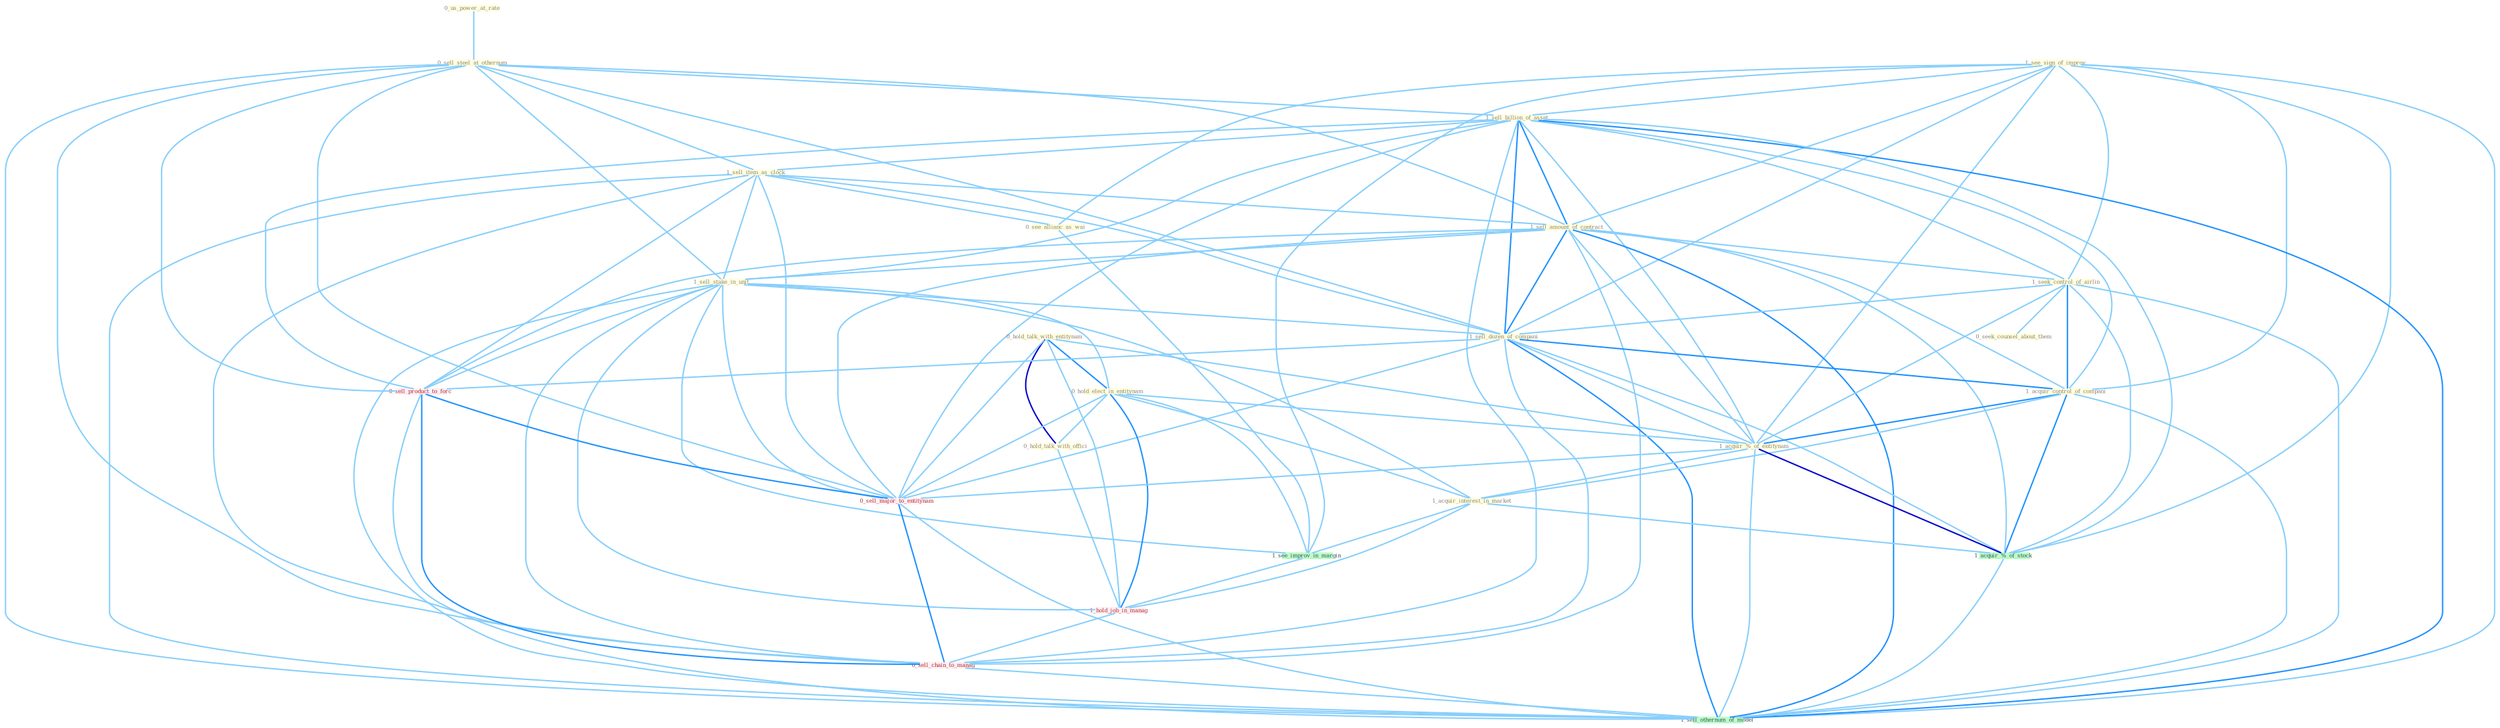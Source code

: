 Graph G{ 
    node
    [shape=polygon,style=filled,width=.5,height=.06,color="#BDFCC9",fixedsize=true,fontsize=4,
    fontcolor="#2f4f4f"];
    {node
    [color="#ffffe0", fontcolor="#8b7d6b"] "0_us_power_at_rate " "0_sell_steel_at_othernum " "1_see_sign_of_improv " "1_sell_billion_of_asset " "1_sell_item_as_clock " "0_hold_talk_with_entitynam " "1_sell_amount_of_contract " "1_sell_stake_in_unit " "1_seek_control_of_airlin " "1_sell_dozen_of_compani " "0_hold_elect_in_entitynam " "1_acquir_control_of_compani " "1_acquir_%_of_entitynam " "0_see_allianc_as_wai " "0_hold_talk_with_offici " "0_seek_counsel_about_them " "1_acquir_interest_in_market "}
{node [color="#fff0f5", fontcolor="#b22222"] "1_hold_job_in_manag " "0_sell_product_to_forc " "0_sell_major_to_entitynam " "0_sell_chain_to_manag "}
edge [color="#B0E2FF"];

	"0_us_power_at_rate " -- "0_sell_steel_at_othernum " [w="1", color="#87cefa" ];
	"0_sell_steel_at_othernum " -- "1_sell_billion_of_asset " [w="1", color="#87cefa" ];
	"0_sell_steel_at_othernum " -- "1_sell_item_as_clock " [w="1", color="#87cefa" ];
	"0_sell_steel_at_othernum " -- "1_sell_amount_of_contract " [w="1", color="#87cefa" ];
	"0_sell_steel_at_othernum " -- "1_sell_stake_in_unit " [w="1", color="#87cefa" ];
	"0_sell_steel_at_othernum " -- "1_sell_dozen_of_compani " [w="1", color="#87cefa" ];
	"0_sell_steel_at_othernum " -- "0_sell_product_to_forc " [w="1", color="#87cefa" ];
	"0_sell_steel_at_othernum " -- "0_sell_major_to_entitynam " [w="1", color="#87cefa" ];
	"0_sell_steel_at_othernum " -- "0_sell_chain_to_manag " [w="1", color="#87cefa" ];
	"0_sell_steel_at_othernum " -- "1_sell_othernum_of_model " [w="1", color="#87cefa" ];
	"1_see_sign_of_improv " -- "1_sell_billion_of_asset " [w="1", color="#87cefa" ];
	"1_see_sign_of_improv " -- "1_sell_amount_of_contract " [w="1", color="#87cefa" ];
	"1_see_sign_of_improv " -- "1_seek_control_of_airlin " [w="1", color="#87cefa" ];
	"1_see_sign_of_improv " -- "1_sell_dozen_of_compani " [w="1", color="#87cefa" ];
	"1_see_sign_of_improv " -- "1_acquir_control_of_compani " [w="1", color="#87cefa" ];
	"1_see_sign_of_improv " -- "1_acquir_%_of_entitynam " [w="1", color="#87cefa" ];
	"1_see_sign_of_improv " -- "0_see_allianc_as_wai " [w="1", color="#87cefa" ];
	"1_see_sign_of_improv " -- "1_see_improv_in_margin " [w="1", color="#87cefa" ];
	"1_see_sign_of_improv " -- "1_acquir_%_of_stock " [w="1", color="#87cefa" ];
	"1_see_sign_of_improv " -- "1_sell_othernum_of_model " [w="1", color="#87cefa" ];
	"1_sell_billion_of_asset " -- "1_sell_item_as_clock " [w="1", color="#87cefa" ];
	"1_sell_billion_of_asset " -- "1_sell_amount_of_contract " [w="2", color="#1e90ff" , len=0.8];
	"1_sell_billion_of_asset " -- "1_sell_stake_in_unit " [w="1", color="#87cefa" ];
	"1_sell_billion_of_asset " -- "1_seek_control_of_airlin " [w="1", color="#87cefa" ];
	"1_sell_billion_of_asset " -- "1_sell_dozen_of_compani " [w="2", color="#1e90ff" , len=0.8];
	"1_sell_billion_of_asset " -- "1_acquir_control_of_compani " [w="1", color="#87cefa" ];
	"1_sell_billion_of_asset " -- "1_acquir_%_of_entitynam " [w="1", color="#87cefa" ];
	"1_sell_billion_of_asset " -- "1_acquir_%_of_stock " [w="1", color="#87cefa" ];
	"1_sell_billion_of_asset " -- "0_sell_product_to_forc " [w="1", color="#87cefa" ];
	"1_sell_billion_of_asset " -- "0_sell_major_to_entitynam " [w="1", color="#87cefa" ];
	"1_sell_billion_of_asset " -- "0_sell_chain_to_manag " [w="1", color="#87cefa" ];
	"1_sell_billion_of_asset " -- "1_sell_othernum_of_model " [w="2", color="#1e90ff" , len=0.8];
	"1_sell_item_as_clock " -- "1_sell_amount_of_contract " [w="1", color="#87cefa" ];
	"1_sell_item_as_clock " -- "1_sell_stake_in_unit " [w="1", color="#87cefa" ];
	"1_sell_item_as_clock " -- "1_sell_dozen_of_compani " [w="1", color="#87cefa" ];
	"1_sell_item_as_clock " -- "0_see_allianc_as_wai " [w="1", color="#87cefa" ];
	"1_sell_item_as_clock " -- "0_sell_product_to_forc " [w="1", color="#87cefa" ];
	"1_sell_item_as_clock " -- "0_sell_major_to_entitynam " [w="1", color="#87cefa" ];
	"1_sell_item_as_clock " -- "0_sell_chain_to_manag " [w="1", color="#87cefa" ];
	"1_sell_item_as_clock " -- "1_sell_othernum_of_model " [w="1", color="#87cefa" ];
	"0_hold_talk_with_entitynam " -- "0_hold_elect_in_entitynam " [w="2", color="#1e90ff" , len=0.8];
	"0_hold_talk_with_entitynam " -- "1_acquir_%_of_entitynam " [w="1", color="#87cefa" ];
	"0_hold_talk_with_entitynam " -- "0_hold_talk_with_offici " [w="3", color="#0000cd" , len=0.6];
	"0_hold_talk_with_entitynam " -- "1_hold_job_in_manag " [w="1", color="#87cefa" ];
	"0_hold_talk_with_entitynam " -- "0_sell_major_to_entitynam " [w="1", color="#87cefa" ];
	"1_sell_amount_of_contract " -- "1_sell_stake_in_unit " [w="1", color="#87cefa" ];
	"1_sell_amount_of_contract " -- "1_seek_control_of_airlin " [w="1", color="#87cefa" ];
	"1_sell_amount_of_contract " -- "1_sell_dozen_of_compani " [w="2", color="#1e90ff" , len=0.8];
	"1_sell_amount_of_contract " -- "1_acquir_control_of_compani " [w="1", color="#87cefa" ];
	"1_sell_amount_of_contract " -- "1_acquir_%_of_entitynam " [w="1", color="#87cefa" ];
	"1_sell_amount_of_contract " -- "1_acquir_%_of_stock " [w="1", color="#87cefa" ];
	"1_sell_amount_of_contract " -- "0_sell_product_to_forc " [w="1", color="#87cefa" ];
	"1_sell_amount_of_contract " -- "0_sell_major_to_entitynam " [w="1", color="#87cefa" ];
	"1_sell_amount_of_contract " -- "0_sell_chain_to_manag " [w="1", color="#87cefa" ];
	"1_sell_amount_of_contract " -- "1_sell_othernum_of_model " [w="2", color="#1e90ff" , len=0.8];
	"1_sell_stake_in_unit " -- "1_sell_dozen_of_compani " [w="1", color="#87cefa" ];
	"1_sell_stake_in_unit " -- "0_hold_elect_in_entitynam " [w="1", color="#87cefa" ];
	"1_sell_stake_in_unit " -- "1_acquir_interest_in_market " [w="1", color="#87cefa" ];
	"1_sell_stake_in_unit " -- "1_see_improv_in_margin " [w="1", color="#87cefa" ];
	"1_sell_stake_in_unit " -- "1_hold_job_in_manag " [w="1", color="#87cefa" ];
	"1_sell_stake_in_unit " -- "0_sell_product_to_forc " [w="1", color="#87cefa" ];
	"1_sell_stake_in_unit " -- "0_sell_major_to_entitynam " [w="1", color="#87cefa" ];
	"1_sell_stake_in_unit " -- "0_sell_chain_to_manag " [w="1", color="#87cefa" ];
	"1_sell_stake_in_unit " -- "1_sell_othernum_of_model " [w="1", color="#87cefa" ];
	"1_seek_control_of_airlin " -- "1_sell_dozen_of_compani " [w="1", color="#87cefa" ];
	"1_seek_control_of_airlin " -- "1_acquir_control_of_compani " [w="2", color="#1e90ff" , len=0.8];
	"1_seek_control_of_airlin " -- "1_acquir_%_of_entitynam " [w="1", color="#87cefa" ];
	"1_seek_control_of_airlin " -- "0_seek_counsel_about_them " [w="1", color="#87cefa" ];
	"1_seek_control_of_airlin " -- "1_acquir_%_of_stock " [w="1", color="#87cefa" ];
	"1_seek_control_of_airlin " -- "1_sell_othernum_of_model " [w="1", color="#87cefa" ];
	"1_sell_dozen_of_compani " -- "1_acquir_control_of_compani " [w="2", color="#1e90ff" , len=0.8];
	"1_sell_dozen_of_compani " -- "1_acquir_%_of_entitynam " [w="1", color="#87cefa" ];
	"1_sell_dozen_of_compani " -- "1_acquir_%_of_stock " [w="1", color="#87cefa" ];
	"1_sell_dozen_of_compani " -- "0_sell_product_to_forc " [w="1", color="#87cefa" ];
	"1_sell_dozen_of_compani " -- "0_sell_major_to_entitynam " [w="1", color="#87cefa" ];
	"1_sell_dozen_of_compani " -- "0_sell_chain_to_manag " [w="1", color="#87cefa" ];
	"1_sell_dozen_of_compani " -- "1_sell_othernum_of_model " [w="2", color="#1e90ff" , len=0.8];
	"0_hold_elect_in_entitynam " -- "1_acquir_%_of_entitynam " [w="1", color="#87cefa" ];
	"0_hold_elect_in_entitynam " -- "0_hold_talk_with_offici " [w="1", color="#87cefa" ];
	"0_hold_elect_in_entitynam " -- "1_acquir_interest_in_market " [w="1", color="#87cefa" ];
	"0_hold_elect_in_entitynam " -- "1_see_improv_in_margin " [w="1", color="#87cefa" ];
	"0_hold_elect_in_entitynam " -- "1_hold_job_in_manag " [w="2", color="#1e90ff" , len=0.8];
	"0_hold_elect_in_entitynam " -- "0_sell_major_to_entitynam " [w="1", color="#87cefa" ];
	"1_acquir_control_of_compani " -- "1_acquir_%_of_entitynam " [w="2", color="#1e90ff" , len=0.8];
	"1_acquir_control_of_compani " -- "1_acquir_interest_in_market " [w="1", color="#87cefa" ];
	"1_acquir_control_of_compani " -- "1_acquir_%_of_stock " [w="2", color="#1e90ff" , len=0.8];
	"1_acquir_control_of_compani " -- "1_sell_othernum_of_model " [w="1", color="#87cefa" ];
	"1_acquir_%_of_entitynam " -- "1_acquir_interest_in_market " [w="1", color="#87cefa" ];
	"1_acquir_%_of_entitynam " -- "1_acquir_%_of_stock " [w="3", color="#0000cd" , len=0.6];
	"1_acquir_%_of_entitynam " -- "0_sell_major_to_entitynam " [w="1", color="#87cefa" ];
	"1_acquir_%_of_entitynam " -- "1_sell_othernum_of_model " [w="1", color="#87cefa" ];
	"0_see_allianc_as_wai " -- "1_see_improv_in_margin " [w="1", color="#87cefa" ];
	"0_hold_talk_with_offici " -- "1_hold_job_in_manag " [w="1", color="#87cefa" ];
	"1_acquir_interest_in_market " -- "1_see_improv_in_margin " [w="1", color="#87cefa" ];
	"1_acquir_interest_in_market " -- "1_acquir_%_of_stock " [w="1", color="#87cefa" ];
	"1_acquir_interest_in_market " -- "1_hold_job_in_manag " [w="1", color="#87cefa" ];
	"1_see_improv_in_margin " -- "1_hold_job_in_manag " [w="1", color="#87cefa" ];
	"1_acquir_%_of_stock " -- "1_sell_othernum_of_model " [w="1", color="#87cefa" ];
	"1_hold_job_in_manag " -- "0_sell_chain_to_manag " [w="1", color="#87cefa" ];
	"0_sell_product_to_forc " -- "0_sell_major_to_entitynam " [w="2", color="#1e90ff" , len=0.8];
	"0_sell_product_to_forc " -- "0_sell_chain_to_manag " [w="2", color="#1e90ff" , len=0.8];
	"0_sell_product_to_forc " -- "1_sell_othernum_of_model " [w="1", color="#87cefa" ];
	"0_sell_major_to_entitynam " -- "0_sell_chain_to_manag " [w="2", color="#1e90ff" , len=0.8];
	"0_sell_major_to_entitynam " -- "1_sell_othernum_of_model " [w="1", color="#87cefa" ];
	"0_sell_chain_to_manag " -- "1_sell_othernum_of_model " [w="1", color="#87cefa" ];
}